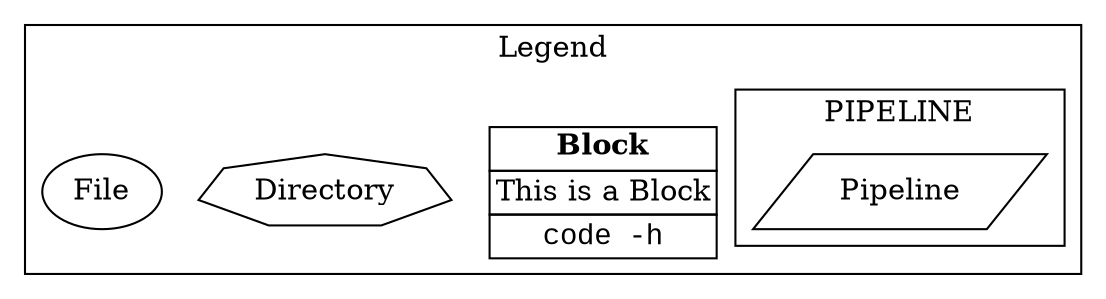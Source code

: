 digraph  {
	subgraph cluster_s0 {
		ID = "cluster_s0";
		subgraph cluster_s0 {
			ID = "cluster_s0";
			label="PIPELINE";
			n3[label="Pipeline",shape="parallelogram"];
			
		}label="Legend";
		n4[label=<<table border="0" cellborder="1" cellspacing="0"><tr><td><b>Block</b></td></tr><tr><td>This is a Block</td></tr><tr><td><font face="Courier New, Courier, monospace">code -h</font></td></tr></table>>,shape="plain"];
		n2[label="Directory",shape="septagon"];
		n1[label="File",shape="oval"];
		
	}
	
}